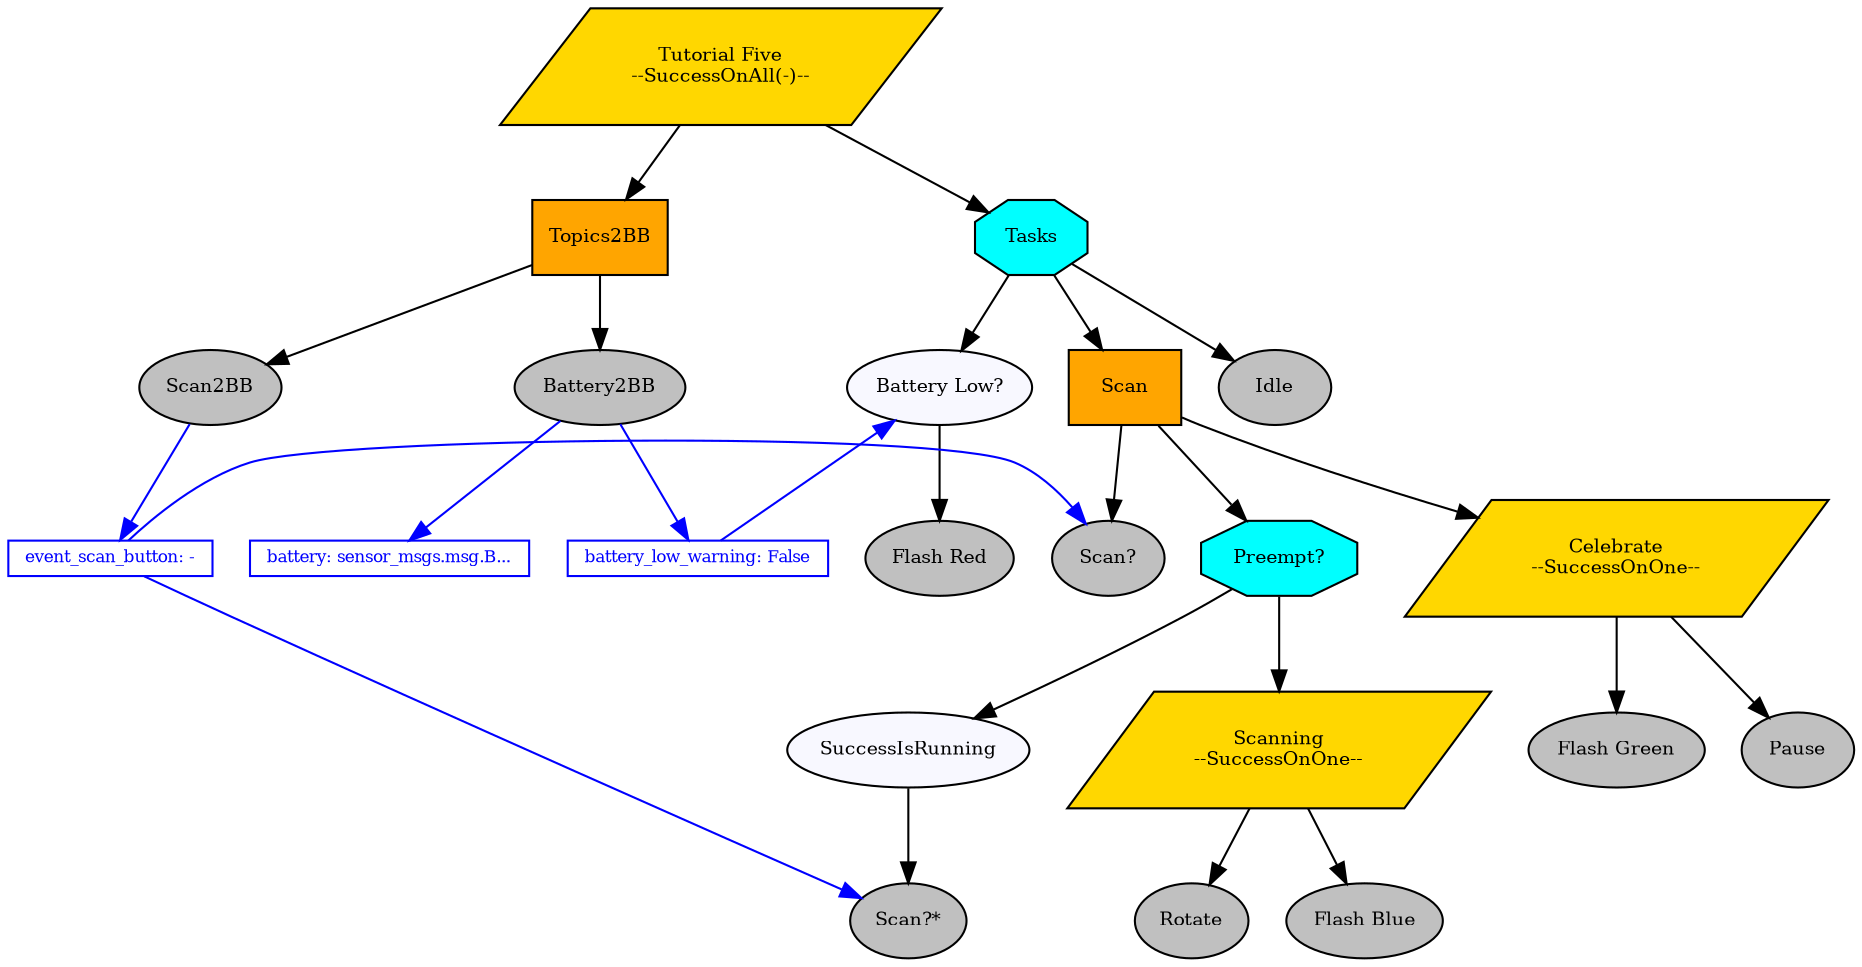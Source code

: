 digraph pastafarianism {
graph [fontname="times-roman"];
node [fontname="times-roman"];
edge [fontname="times-roman"];
"Tutorial Five" [label="Tutorial Five\n--SuccessOnAll(-)--", shape=parallelogram, style=filled, fillcolor=gold, fontsize=9, fontcolor=black];
Topics2BB [label=Topics2BB, shape=box, style=filled, fillcolor=orange, fontsize=9, fontcolor=black];
"Tutorial Five" -> Topics2BB;
Scan2BB [label=Scan2BB, shape=ellipse, style=filled, fillcolor=gray, fontsize=9, fontcolor=black];
Topics2BB -> Scan2BB;
Battery2BB [label=Battery2BB, shape=ellipse, style=filled, fillcolor=gray, fontsize=9, fontcolor=black];
Topics2BB -> Battery2BB;
subgraph  {
label=children_of_Topics2BB;
rank=same;
Scan2BB [label=Scan2BB, shape=ellipse, style=filled, fillcolor=gray, fontsize=9, fontcolor=black];
Battery2BB [label=Battery2BB, shape=ellipse, style=filled, fillcolor=gray, fontsize=9, fontcolor=black];
}

Tasks [label=Tasks, shape=octagon, style=filled, fillcolor=cyan, fontsize=9, fontcolor=black];
"Tutorial Five" -> Tasks;
"Battery Low?" [label="Battery Low?", shape=ellipse, style=filled, fillcolor=ghostwhite, fontsize=9, fontcolor=black];
Tasks -> "Battery Low?";
"Flash Red" [label="Flash Red", shape=ellipse, style=filled, fillcolor=gray, fontsize=9, fontcolor=black];
"Battery Low?" -> "Flash Red";
Scan [label=Scan, shape=box, style=filled, fillcolor=orange, fontsize=9, fontcolor=black];
Tasks -> Scan;
"Scan?" [label="Scan?", shape=ellipse, style=filled, fillcolor=gray, fontsize=9, fontcolor=black];
Scan -> "Scan?";
"Preempt?" [label="Preempt?", shape=octagon, style=filled, fillcolor=cyan, fontsize=9, fontcolor=black];
Scan -> "Preempt?";
SuccessIsRunning [label=SuccessIsRunning, shape=ellipse, style=filled, fillcolor=ghostwhite, fontsize=9, fontcolor=black];
"Preempt?" -> SuccessIsRunning;
"Scan?*" [label="Scan?*", shape=ellipse, style=filled, fillcolor=gray, fontsize=9, fontcolor=black];
SuccessIsRunning -> "Scan?*";
Scanning [label="Scanning\n--SuccessOnOne--", shape=parallelogram, style=filled, fillcolor=gold, fontsize=9, fontcolor=black];
"Preempt?" -> Scanning;
Rotate [label=Rotate, shape=ellipse, style=filled, fillcolor=gray, fontsize=9, fontcolor=black];
Scanning -> Rotate;
"Flash Blue" [label="Flash Blue", shape=ellipse, style=filled, fillcolor=gray, fontsize=9, fontcolor=black];
Scanning -> "Flash Blue";
subgraph  {
label=children_of_Scanning;
rank=same;
Rotate [label=Rotate, shape=ellipse, style=filled, fillcolor=gray, fontsize=9, fontcolor=black];
"Flash Blue" [label="Flash Blue", shape=ellipse, style=filled, fillcolor=gray, fontsize=9, fontcolor=black];
}

subgraph  {
label="children_of_Preempt?";
rank=same;
SuccessIsRunning [label=SuccessIsRunning, shape=ellipse, style=filled, fillcolor=ghostwhite, fontsize=9, fontcolor=black];
Scanning [label="Scanning\n--SuccessOnOne--", shape=parallelogram, style=filled, fillcolor=gold, fontsize=9, fontcolor=black];
}

Celebrate [label="Celebrate\n--SuccessOnOne--", shape=parallelogram, style=filled, fillcolor=gold, fontsize=9, fontcolor=black];
Scan -> Celebrate;
"Flash Green" [label="Flash Green", shape=ellipse, style=filled, fillcolor=gray, fontsize=9, fontcolor=black];
Celebrate -> "Flash Green";
Pause [label=Pause, shape=ellipse, style=filled, fillcolor=gray, fontsize=9, fontcolor=black];
Celebrate -> Pause;
subgraph  {
label=children_of_Celebrate;
rank=same;
"Flash Green" [label="Flash Green", shape=ellipse, style=filled, fillcolor=gray, fontsize=9, fontcolor=black];
Pause [label=Pause, shape=ellipse, style=filled, fillcolor=gray, fontsize=9, fontcolor=black];
}

subgraph  {
label=children_of_Scan;
rank=same;
"Scan?" [label="Scan?", shape=ellipse, style=filled, fillcolor=gray, fontsize=9, fontcolor=black];
"Preempt?" [label="Preempt?", shape=octagon, style=filled, fillcolor=cyan, fontsize=9, fontcolor=black];
Celebrate [label="Celebrate\n--SuccessOnOne--", shape=parallelogram, style=filled, fillcolor=gold, fontsize=9, fontcolor=black];
}

Idle [label=Idle, shape=ellipse, style=filled, fillcolor=gray, fontsize=9, fontcolor=black];
Tasks -> Idle;
subgraph  {
label=children_of_Tasks;
rank=same;
"Battery Low?" [label="Battery Low?", shape=ellipse, style=filled, fillcolor=ghostwhite, fontsize=9, fontcolor=black];
Scan [label=Scan, shape=box, style=filled, fillcolor=orange, fontsize=9, fontcolor=black];
Idle [label=Idle, shape=ellipse, style=filled, fillcolor=gray, fontsize=9, fontcolor=black];
}

subgraph  {
label="children_of_Tutorial Five";
rank=same;
Topics2BB [label=Topics2BB, shape=box, style=filled, fillcolor=orange, fontsize=9, fontcolor=black];
Tasks [label=Tasks, shape=octagon, style=filled, fillcolor=cyan, fontsize=9, fontcolor=black];
}

event_scan_button [label="event_scan_button: -", shape=box, style=filled, color=blue, fillcolor=white, fontsize=8, fontcolor=blue, width=0, height=0, fixedsize=False];
event_scan_button -> "Scan?*"  [color=blue, constraint=False];
event_scan_button -> "Scan?"  [color=blue, constraint=False];
Scan2BB -> event_scan_button  [color=blue, constraint=True];
battery [label="battery: sensor_msgs.msg.B...", shape=box, style=filled, color=blue, fillcolor=white, fontsize=8, fontcolor=blue, width=0, height=0, fixedsize=False];
Battery2BB -> battery  [color=blue, constraint=True];
battery_low_warning [label="battery_low_warning: False", shape=box, style=filled, color=blue, fillcolor=white, fontsize=8, fontcolor=blue, width=0, height=0, fixedsize=False];
battery_low_warning -> "Battery Low?"  [color=blue, constraint=False];
Battery2BB -> battery_low_warning  [color=blue, constraint=True];
}
